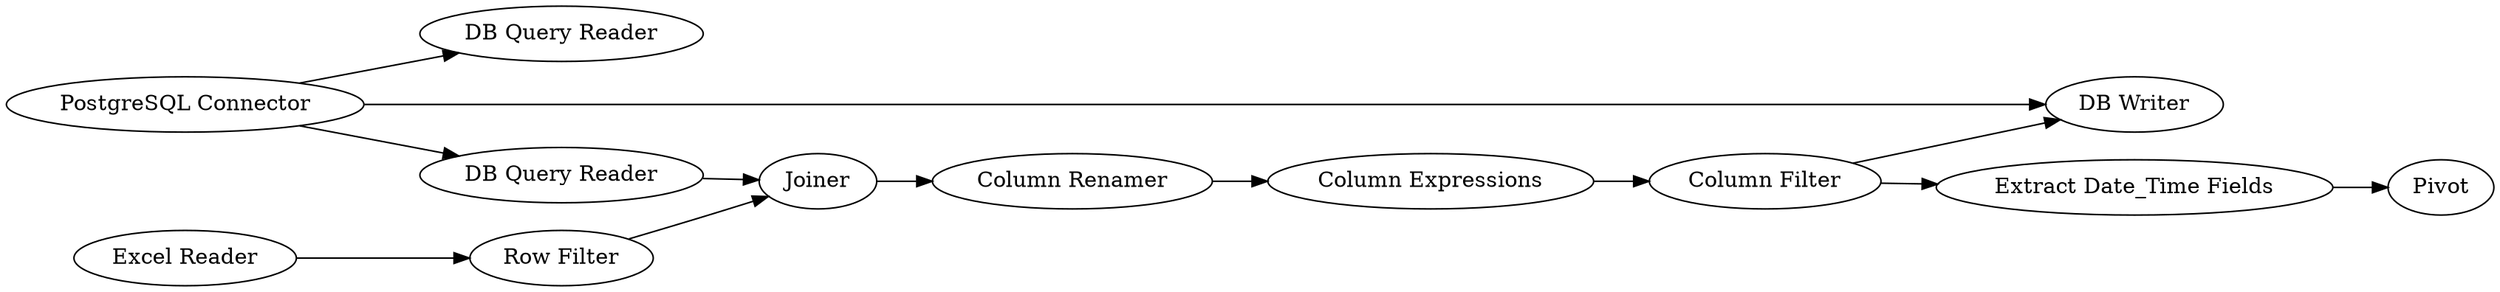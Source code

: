 digraph {
	"331349329677438429_54" [label="Extract Date_Time Fields"]
	"331349329677438429_53" [label=Pivot]
	"331349329677438429_49" [label="Column Filter"]
	"331349329677438429_42" [label="DB Query Reader"]
	"331349329677438429_14" [label="Excel Reader"]
	"331349329677438429_52" [label="DB Writer"]
	"331349329677438429_43" [label="DB Query Reader"]
	"331349329677438429_44" [label=Joiner]
	"331349329677438429_46" [label="Row Filter"]
	"331349329677438429_48" [label="Column Expressions"]
	"331349329677438429_13" [label="PostgreSQL Connector"]
	"331349329677438429_47" [label="Column Renamer"]
	"331349329677438429_44" -> "331349329677438429_47"
	"331349329677438429_13" -> "331349329677438429_43"
	"331349329677438429_13" -> "331349329677438429_42"
	"331349329677438429_49" -> "331349329677438429_52"
	"331349329677438429_14" -> "331349329677438429_46"
	"331349329677438429_47" -> "331349329677438429_48"
	"331349329677438429_46" -> "331349329677438429_44"
	"331349329677438429_43" -> "331349329677438429_44"
	"331349329677438429_49" -> "331349329677438429_54"
	"331349329677438429_48" -> "331349329677438429_49"
	"331349329677438429_54" -> "331349329677438429_53"
	"331349329677438429_13" -> "331349329677438429_52"
	rankdir=LR
}

